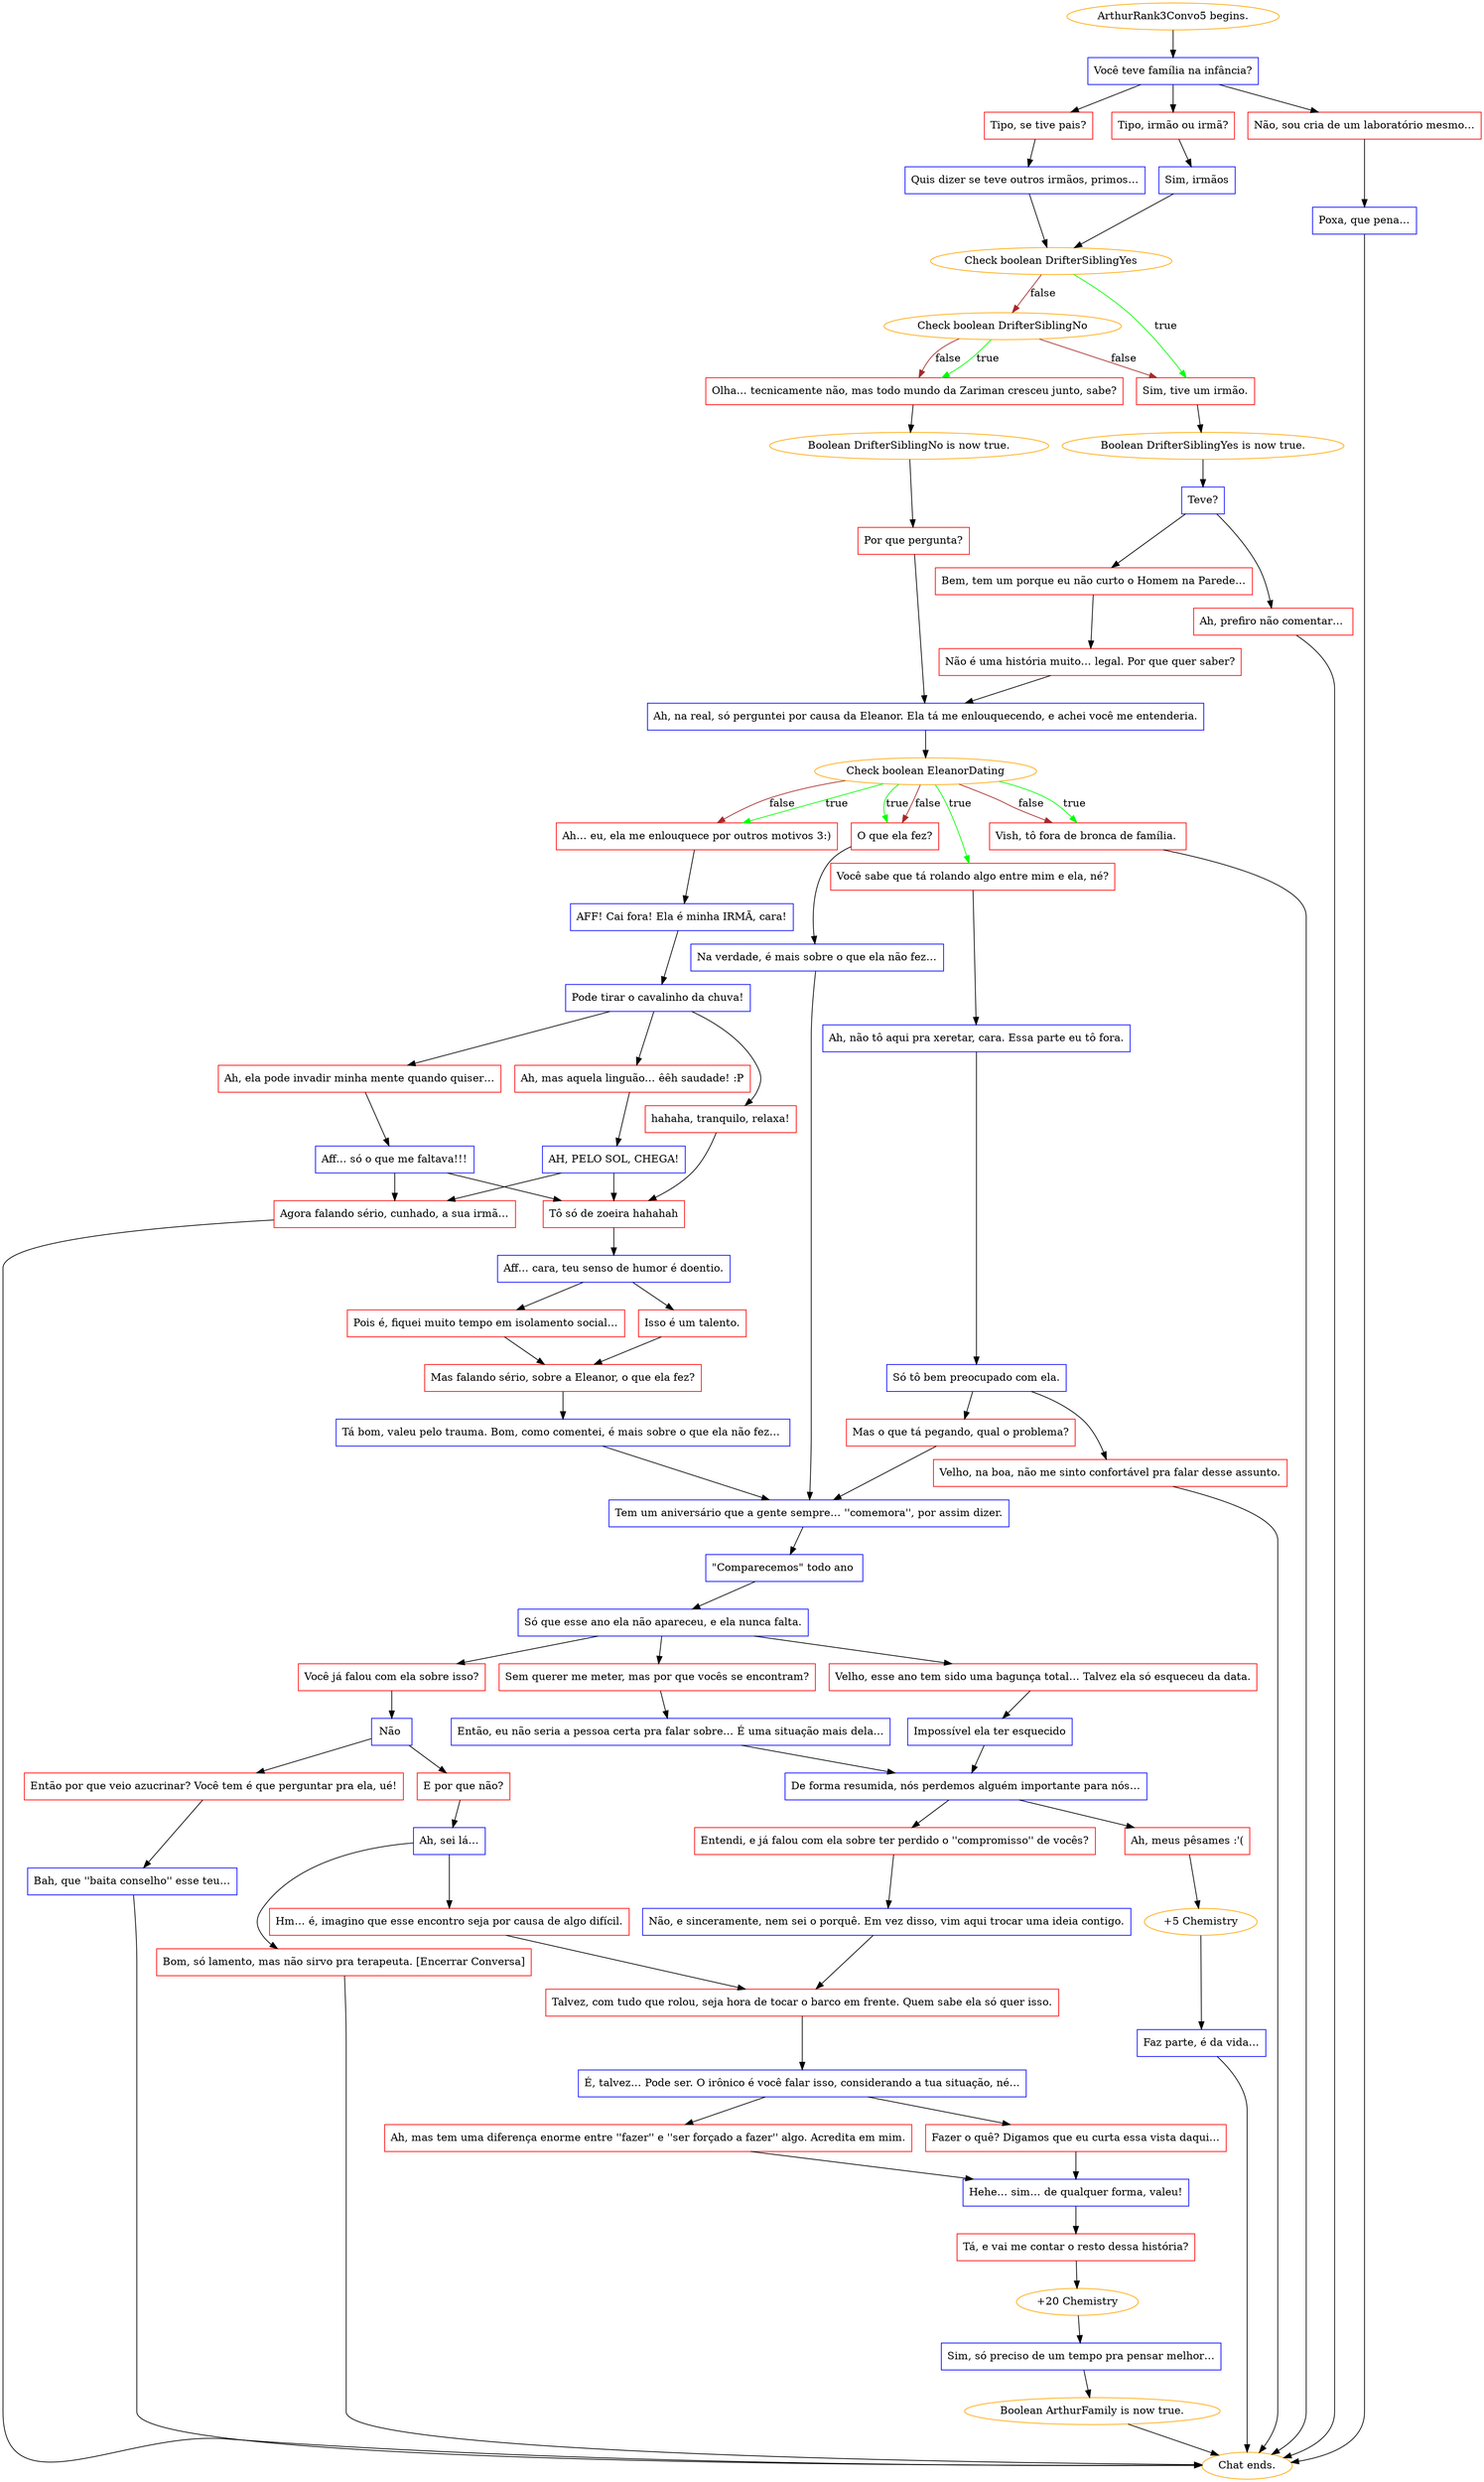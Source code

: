 digraph {
	"ArthurRank3Convo5 begins." [color=orange];
		"ArthurRank3Convo5 begins." -> j969774519;
	j969774519 [label="Você teve família na infância?",shape=box,color=blue];
		j969774519 -> j1627393446;
		j969774519 -> j1557198215;
		j969774519 -> j4186679336;
	j1627393446 [label="Tipo, irmão ou irmã?",shape=box,color=red];
		j1627393446 -> j2565141541;
	j1557198215 [label="Tipo, se tive pais?",shape=box,color=red];
		j1557198215 -> j1430451732;
	j4186679336 [label="Não, sou cria de um laboratório mesmo…",shape=box,color=red];
		j4186679336 -> j263882520;
	j2565141541 [label="Sim, irmãos",shape=box,color=blue];
		j2565141541 -> j3092253644;
	j1430451732 [label="Quis dizer se teve outros irmãos, primos…",shape=box,color=blue];
		j1430451732 -> j3092253644;
	j263882520 [label="Poxa, que pena…",shape=box,color=blue];
		j263882520 -> "Chat ends.";
	j3092253644 [label="Check boolean DrifterSiblingYes",color=orange];
		j3092253644 -> j497565468 [label=true,color=green];
		j3092253644 -> j2745073692 [label=false,color=brown];
	"Chat ends." [color=orange];
	j497565468 [label="Sim, tive um irmão.",shape=box,color=red];
		j497565468 -> j1009813741;
	j2745073692 [label="Check boolean DrifterSiblingNo",color=orange];
		j2745073692 -> j1771186166 [label=true,color=green];
		j2745073692 -> j497565468 [label=false,color=brown];
		j2745073692 -> j1771186166 [label=false,color=brown];
	j1009813741 [label="Boolean DrifterSiblingYes is now true.",color=orange];
		j1009813741 -> j14877082;
	j1771186166 [label="Olha… tecnicamente não, mas todo mundo da Zariman cresceu junto, sabe?",shape=box,color=red];
		j1771186166 -> j1889873586;
	j14877082 [label="Teve?",shape=box,color=blue];
		j14877082 -> j2696943835;
		j14877082 -> j3572555720;
	j1889873586 [label="Boolean DrifterSiblingNo is now true.",color=orange];
		j1889873586 -> j1634682746;
	j2696943835 [label="Bem, tem um porque eu não curto o Homem na Parede…",shape=box,color=red];
		j2696943835 -> j4097750498;
	j3572555720 [label="Ah, prefiro não comentar… ",shape=box,color=red];
		j3572555720 -> "Chat ends.";
	j1634682746 [label="Por que pergunta?",shape=box,color=red];
		j1634682746 -> j3678875126;
	j4097750498 [label="Não é uma história muito… legal. Por que quer saber?",shape=box,color=red];
		j4097750498 -> j3678875126;
	j3678875126 [label="Ah, na real, só perguntei por causa da Eleanor. Ela tá me enlouquecendo, e achei você me entenderia.",shape=box,color=blue];
		j3678875126 -> j2021646961;
	j2021646961 [label="Check boolean EleanorDating",color=orange];
		j2021646961 -> j2838432232 [label=true,color=green];
		j2021646961 -> j253066573 [label=true,color=green];
		j2021646961 -> j1826317682 [label=true,color=green];
		j2021646961 -> j2740523126 [label=true,color=green];
		j2021646961 -> j253066573 [label=false,color=brown];
		j2021646961 -> j1826317682 [label=false,color=brown];
		j2021646961 -> j2740523126 [label=false,color=brown];
	j2838432232 [label="Você sabe que tá rolando algo entre mim e ela, né?",shape=box,color=red];
		j2838432232 -> j801889982;
	j253066573 [label="O que ela fez?",shape=box,color=red];
		j253066573 -> j91226048;
	j1826317682 [label="Ah… eu, ela me enlouquece por outros motivos 3:)",shape=box,color=red];
		j1826317682 -> j1368076588;
	j2740523126 [label="Vish, tô fora de bronca de família. ",shape=box,color=red];
		j2740523126 -> "Chat ends.";
	j801889982 [label="Ah, não tô aqui pra xeretar, cara. Essa parte eu tô fora.",shape=box,color=blue];
		j801889982 -> j2802724473;
	j91226048 [label="Na verdade, é mais sobre o que ela não fez…",shape=box,color=blue];
		j91226048 -> j2715169426;
	j1368076588 [label="AFF! Cai fora! Ela é minha IRMÃ, cara!",shape=box,color=blue];
		j1368076588 -> j2337261702;
	j2802724473 [label="Só tô bem preocupado com ela.",shape=box,color=blue];
		j2802724473 -> j1372688455;
		j2802724473 -> j2436675940;
	j2715169426 [label="Tem um aniversário que a gente sempre… ''comemora'', por assim dizer.",shape=box,color=blue];
		j2715169426 -> j3784257939;
	j2337261702 [label="Pode tirar o cavalinho da chuva!",shape=box,color=blue];
		j2337261702 -> j2686908485;
		j2337261702 -> j443608956;
		j2337261702 -> j3558158818;
	j1372688455 [label="Mas o que tá pegando, qual o problema?",shape=box,color=red];
		j1372688455 -> j2715169426;
	j2436675940 [label="Velho, na boa, não me sinto confortável pra falar desse assunto.",shape=box,color=red];
		j2436675940 -> "Chat ends.";
	j3784257939 [label="\"Comparecemos\" todo ano ",shape=box,color=blue];
		j3784257939 -> j115086506;
	j2686908485 [label="hahaha, tranquilo, relaxa!",shape=box,color=red];
		j2686908485 -> j487579578;
	j443608956 [label="Ah, mas aquela linguão… êêh saudade! :P",shape=box,color=red];
		j443608956 -> j4180866651;
	j3558158818 [label="Ah, ela pode invadir minha mente quando quiser…",shape=box,color=red];
		j3558158818 -> j553054737;
	j115086506 [label="Só que esse ano ela não apareceu, e ela nunca falta.",shape=box,color=blue];
		j115086506 -> j2155924407;
		j115086506 -> j2957308149;
		j115086506 -> j2172247106;
	j487579578 [label="Tô só de zoeira hahahah",shape=box,color=red];
		j487579578 -> j1344339806;
	j4180866651 [label="AH, PELO SOL, CHEGA!",shape=box,color=blue];
		j4180866651 -> j1908302282;
		j4180866651 -> j487579578;
	j553054737 [label="Aff… só o que me faltava!!!",shape=box,color=blue];
		j553054737 -> j1908302282;
		j553054737 -> j487579578;
	j2155924407 [label="Velho, esse ano tem sido uma bagunça total… Talvez ela só esqueceu da data.",shape=box,color=red];
		j2155924407 -> j3121136791;
	j2957308149 [label="Sem querer me meter, mas por que vocês se encontram?",shape=box,color=red];
		j2957308149 -> j3089584821;
	j2172247106 [label="Você já falou com ela sobre isso?",shape=box,color=red];
		j2172247106 -> j1719433616;
	j1344339806 [label="Aff… cara, teu senso de humor é doentio.",shape=box,color=blue];
		j1344339806 -> j2230363996;
		j1344339806 -> j3639171004;
	j1908302282 [label="Agora falando sério, cunhado, a sua irmã…",shape=box,color=red];
		j1908302282 -> "Chat ends.";
	j3121136791 [label="Impossível ela ter esquecido",shape=box,color=blue];
		j3121136791 -> j810464684;
	j3089584821 [label="Então, eu não seria a pessoa certa pra falar sobre… É uma situação mais dela…",shape=box,color=blue];
		j3089584821 -> j810464684;
	j1719433616 [label="Não ",shape=box,color=blue];
		j1719433616 -> j1760175118;
		j1719433616 -> j981977144;
	j2230363996 [label="Pois é, fiquei muito tempo em isolamento social…",shape=box,color=red];
		j2230363996 -> j48688114;
	j3639171004 [label="Isso é um talento.",shape=box,color=red];
		j3639171004 -> j48688114;
	j810464684 [label="De forma resumida, nós perdemos alguém importante para nós…",shape=box,color=blue];
		j810464684 -> j2585681267;
		j810464684 -> j741321064;
	j1760175118 [label="E por que não?",shape=box,color=red];
		j1760175118 -> j1516800734;
	j981977144 [label="Então por que veio azucrinar? Você tem é que perguntar pra ela, ué!",shape=box,color=red];
		j981977144 -> j797573127;
	j48688114 [label="Mas falando sério, sobre a Eleanor, o que ela fez?",shape=box,color=red];
		j48688114 -> j2367353217;
	j2585681267 [label="Entendi, e já falou com ela sobre ter perdido o ''compromisso'' de vocês?",shape=box,color=red];
		j2585681267 -> j2204680663;
	j741321064 [label="Ah, meus pêsames :'(",shape=box,color=red];
		j741321064 -> j3500897345;
	j1516800734 [label="Ah, sei lá…",shape=box,color=blue];
		j1516800734 -> j4096260966;
		j1516800734 -> j2142412819;
	j797573127 [label="Bah, que ''baita conselho'' esse teu…",shape=box,color=blue];
		j797573127 -> "Chat ends.";
	j2367353217 [label="Tá bom, valeu pelo trauma. Bom, como comentei, é mais sobre o que ela não fez… ",shape=box,color=blue];
		j2367353217 -> j2715169426;
	j2204680663 [label="Não, e sinceramente, nem sei o porquê. Em vez disso, vim aqui trocar uma ideia contigo.",shape=box,color=blue];
		j2204680663 -> j2014511202;
	j3500897345 [label="+5 Chemistry",color=orange];
		j3500897345 -> j1260091401;
	j4096260966 [label="Hm… é, imagino que esse encontro seja por causa de algo difícil.",shape=box,color=red];
		j4096260966 -> j2014511202;
	j2142412819 [label="Bom, só lamento, mas não sirvo pra terapeuta. [Encerrar Conversa]",shape=box,color=red];
		j2142412819 -> "Chat ends.";
	j2014511202 [label="Talvez, com tudo que rolou, seja hora de tocar o barco em frente. Quem sabe ela só quer isso.",shape=box,color=red];
		j2014511202 -> j324866432;
	j1260091401 [label="Faz parte, é da vida…",shape=box,color=blue];
		j1260091401 -> "Chat ends.";
	j324866432 [label="É, talvez… Pode ser. O irônico é você falar isso, considerando a tua situação, né…",shape=box,color=blue];
		j324866432 -> j1894451600;
		j324866432 -> j2449028640;
	j1894451600 [label="Ah, mas tem uma diferença enorme entre ''fazer'' e ''ser forçado a fazer'' algo. Acredita em mim.",shape=box,color=red];
		j1894451600 -> j623458550;
	j2449028640 [label="Fazer o quê? Digamos que eu curta essa vista daqui…",shape=box,color=red];
		j2449028640 -> j623458550;
	j623458550 [label="Hehe… sim… de qualquer forma, valeu!",shape=box,color=blue];
		j623458550 -> j3926441737;
	j3926441737 [label="Tá, e vai me contar o resto dessa história?",shape=box,color=red];
		j3926441737 -> j873773790;
	j873773790 [label="+20 Chemistry",color=orange];
		j873773790 -> j1354496934;
	j1354496934 [label="Sim, só preciso de um tempo pra pensar melhor…",shape=box,color=blue];
		j1354496934 -> j1771828055;
	j1771828055 [label="Boolean ArthurFamily is now true.",color=orange];
		j1771828055 -> "Chat ends.";
}